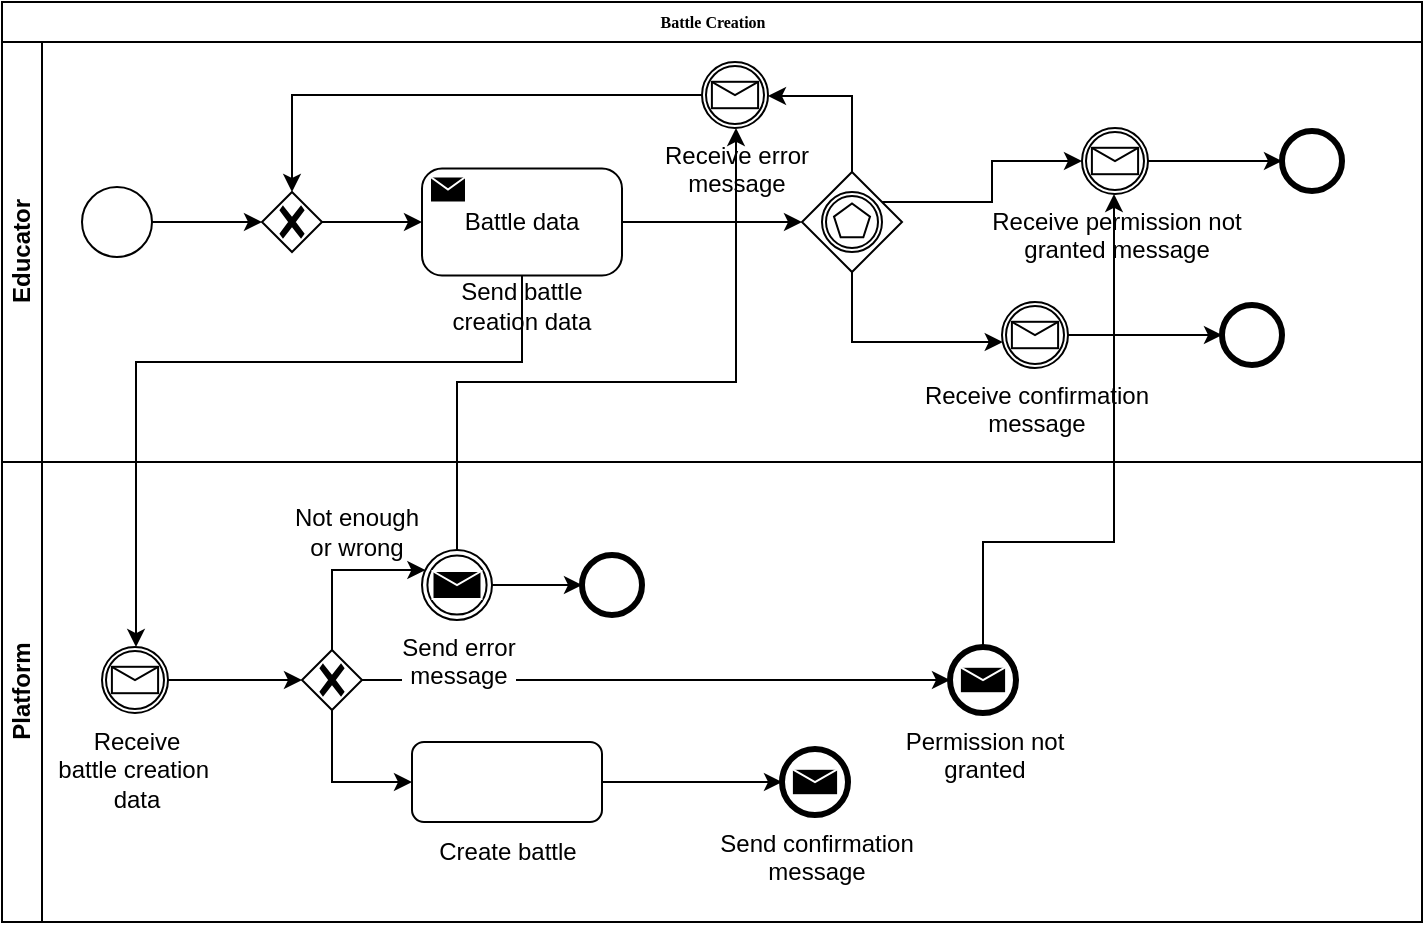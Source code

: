 <mxfile version="21.3.7" type="device">
  <diagram name="Page-1" id="c7488fd3-1785-93aa-aadb-54a6760d102a">
    <mxGraphModel dx="1027" dy="915" grid="1" gridSize="10" guides="1" tooltips="1" connect="1" arrows="1" fold="1" page="1" pageScale="1" pageWidth="1100" pageHeight="850" background="none" math="0" shadow="0">
      <root>
        <mxCell id="0" />
        <mxCell id="1" parent="0" />
        <mxCell id="CDbokZhid0h3c1UekMTh-214" value="Battle Creation" style="swimlane;html=1;childLayout=stackLayout;horizontal=1;startSize=20;horizontalStack=0;rounded=0;shadow=0;labelBackgroundColor=none;strokeWidth=1;fontFamily=Verdana;fontSize=8;align=center;" parent="1" vertex="1">
          <mxGeometry x="60" y="140" width="710" height="460" as="geometry" />
        </mxCell>
        <mxCell id="CDbokZhid0h3c1UekMTh-215" value="Educator" style="swimlane;html=1;startSize=20;horizontal=0;" parent="CDbokZhid0h3c1UekMTh-214" vertex="1">
          <mxGeometry y="20" width="710" height="210" as="geometry" />
        </mxCell>
        <mxCell id="CDbokZhid0h3c1UekMTh-418" style="edgeStyle=orthogonalEdgeStyle;rounded=0;orthogonalLoop=1;jettySize=auto;html=1;entryX=0;entryY=0.5;entryDx=0;entryDy=0;entryPerimeter=0;" parent="CDbokZhid0h3c1UekMTh-215" source="CDbokZhid0h3c1UekMTh-304" target="CDbokZhid0h3c1UekMTh-417" edge="1">
          <mxGeometry relative="1" as="geometry" />
        </mxCell>
        <mxCell id="CDbokZhid0h3c1UekMTh-304" value="" style="points=[[0.145,0.145,0],[0.5,0,0],[0.855,0.145,0],[1,0.5,0],[0.855,0.855,0],[0.5,1,0],[0.145,0.855,0],[0,0.5,0]];shape=mxgraph.bpmn.event;html=1;verticalLabelPosition=bottom;labelBackgroundColor=#ffffff;verticalAlign=top;align=center;perimeter=ellipsePerimeter;outlineConnect=0;aspect=fixed;outline=standard;symbol=general;" parent="CDbokZhid0h3c1UekMTh-215" vertex="1">
          <mxGeometry x="40" y="72.5" width="35" height="35" as="geometry" />
        </mxCell>
        <mxCell id="CDbokZhid0h3c1UekMTh-419" style="edgeStyle=orthogonalEdgeStyle;rounded=0;orthogonalLoop=1;jettySize=auto;html=1;entryX=0;entryY=0.5;entryDx=0;entryDy=0;entryPerimeter=0;" parent="CDbokZhid0h3c1UekMTh-215" source="CDbokZhid0h3c1UekMTh-417" edge="1">
          <mxGeometry relative="1" as="geometry">
            <mxPoint x="210" y="90" as="targetPoint" />
          </mxGeometry>
        </mxCell>
        <mxCell id="CDbokZhid0h3c1UekMTh-417" value="" style="points=[[0.25,0.25,0],[0.5,0,0],[0.75,0.25,0],[1,0.5,0],[0.75,0.75,0],[0.5,1,0],[0.25,0.75,0],[0,0.5,0]];shape=mxgraph.bpmn.gateway2;html=1;verticalLabelPosition=bottom;labelBackgroundColor=#ffffff;verticalAlign=top;align=center;perimeter=rhombusPerimeter;outlineConnect=0;outline=none;symbol=none;gwType=exclusive;" parent="CDbokZhid0h3c1UekMTh-215" vertex="1">
          <mxGeometry x="130" y="75" width="30" height="30" as="geometry" />
        </mxCell>
        <mxCell id="CDbokZhid0h3c1UekMTh-427" style="edgeStyle=orthogonalEdgeStyle;rounded=0;orthogonalLoop=1;jettySize=auto;html=1;entryX=0;entryY=0.5;entryDx=0;entryDy=0;entryPerimeter=0;" parent="CDbokZhid0h3c1UekMTh-215" source="CDbokZhid0h3c1UekMTh-420" target="CDbokZhid0h3c1UekMTh-387" edge="1">
          <mxGeometry relative="1" as="geometry" />
        </mxCell>
        <mxCell id="CDbokZhid0h3c1UekMTh-420" value="Battle data" style="points=[[0.25,0,0],[0.5,0,0],[0.75,0,0],[1,0.25,0],[1,0.5,0],[1,0.75,0],[0.75,1,0],[0.5,1,0],[0.25,1,0],[0,0.75,0],[0,0.5,0],[0,0.25,0]];shape=mxgraph.bpmn.task;whiteSpace=wrap;rectStyle=rounded;size=10;html=1;container=1;expand=0;collapsible=0;taskMarker=send;" parent="CDbokZhid0h3c1UekMTh-215" vertex="1">
          <mxGeometry x="210" y="63.25" width="100" height="53.5" as="geometry" />
        </mxCell>
        <mxCell id="CDbokZhid0h3c1UekMTh-421" value="&lt;div&gt;Send battle&lt;/div&gt;&lt;div&gt;creation data&lt;/div&gt;" style="text;html=1;strokeColor=none;fillColor=none;align=center;verticalAlign=middle;whiteSpace=wrap;rounded=0;" parent="CDbokZhid0h3c1UekMTh-215" vertex="1">
          <mxGeometry x="205" y="116.75" width="110" height="30" as="geometry" />
        </mxCell>
        <mxCell id="CDbokZhid0h3c1UekMTh-430" style="edgeStyle=orthogonalEdgeStyle;rounded=0;orthogonalLoop=1;jettySize=auto;html=1;" parent="CDbokZhid0h3c1UekMTh-215" source="CDbokZhid0h3c1UekMTh-387" target="CDbokZhid0h3c1UekMTh-389" edge="1">
          <mxGeometry relative="1" as="geometry">
            <Array as="points">
              <mxPoint x="425" y="27" />
            </Array>
          </mxGeometry>
        </mxCell>
        <mxCell id="CDbokZhid0h3c1UekMTh-445" style="edgeStyle=orthogonalEdgeStyle;rounded=0;orthogonalLoop=1;jettySize=auto;html=1;" parent="CDbokZhid0h3c1UekMTh-215" source="CDbokZhid0h3c1UekMTh-387" target="CDbokZhid0h3c1UekMTh-444" edge="1">
          <mxGeometry relative="1" as="geometry">
            <Array as="points">
              <mxPoint x="425" y="150" />
              <mxPoint x="507" y="150" />
            </Array>
          </mxGeometry>
        </mxCell>
        <mxCell id="PWZpDbweVa0cq_8GeGo4-9" style="edgeStyle=orthogonalEdgeStyle;rounded=0;orthogonalLoop=1;jettySize=auto;html=1;entryX=0;entryY=0.5;entryDx=0;entryDy=0;entryPerimeter=0;" edge="1" parent="CDbokZhid0h3c1UekMTh-215" source="CDbokZhid0h3c1UekMTh-387" target="PWZpDbweVa0cq_8GeGo4-8">
          <mxGeometry relative="1" as="geometry">
            <Array as="points">
              <mxPoint x="495" y="80" />
              <mxPoint x="495" y="59" />
            </Array>
          </mxGeometry>
        </mxCell>
        <mxCell id="CDbokZhid0h3c1UekMTh-387" value="" style="points=[[0.25,0.25,0],[0.5,0,0],[0.75,0.25,0],[1,0.5,0],[0.75,0.75,0],[0.5,1,0],[0.25,0.75,0],[0,0.5,0]];shape=mxgraph.bpmn.gateway2;html=1;verticalLabelPosition=bottom;labelBackgroundColor=#ffffff;verticalAlign=top;align=center;perimeter=rhombusPerimeter;outlineConnect=0;outline=catching;symbol=multiple;" parent="CDbokZhid0h3c1UekMTh-215" vertex="1">
          <mxGeometry x="400" y="65" width="50" height="50" as="geometry" />
        </mxCell>
        <mxCell id="CDbokZhid0h3c1UekMTh-431" style="edgeStyle=orthogonalEdgeStyle;rounded=0;orthogonalLoop=1;jettySize=auto;html=1;" parent="CDbokZhid0h3c1UekMTh-215" source="CDbokZhid0h3c1UekMTh-389" target="CDbokZhid0h3c1UekMTh-417" edge="1">
          <mxGeometry relative="1" as="geometry" />
        </mxCell>
        <mxCell id="CDbokZhid0h3c1UekMTh-389" value="&lt;div&gt;Receive error &lt;br&gt;&lt;/div&gt;&lt;div&gt;message&lt;br&gt;&lt;/div&gt;" style="points=[[0.145,0.145,0],[0.5,0,0],[0.855,0.145,0],[1,0.5,0],[0.855,0.855,0],[0.5,1,0],[0.145,0.855,0],[0,0.5,0]];shape=mxgraph.bpmn.event;html=1;verticalLabelPosition=bottom;labelBackgroundColor=#ffffff;verticalAlign=top;align=center;perimeter=ellipsePerimeter;outlineConnect=0;aspect=fixed;outline=catching;symbol=message;" parent="CDbokZhid0h3c1UekMTh-215" vertex="1">
          <mxGeometry x="350" y="10" width="33" height="33" as="geometry" />
        </mxCell>
        <mxCell id="CDbokZhid0h3c1UekMTh-446" style="edgeStyle=orthogonalEdgeStyle;rounded=0;orthogonalLoop=1;jettySize=auto;html=1;entryX=0;entryY=0.5;entryDx=0;entryDy=0;entryPerimeter=0;" parent="CDbokZhid0h3c1UekMTh-215" source="CDbokZhid0h3c1UekMTh-444" target="CDbokZhid0h3c1UekMTh-407" edge="1">
          <mxGeometry relative="1" as="geometry" />
        </mxCell>
        <mxCell id="CDbokZhid0h3c1UekMTh-444" value="&lt;div&gt;Receive confirmation&lt;/div&gt;&lt;div&gt;message&lt;br&gt;&lt;/div&gt;" style="points=[[0.145,0.145,0],[0.5,0,0],[0.855,0.145,0],[1,0.5,0],[0.855,0.855,0],[0.5,1,0],[0.145,0.855,0],[0,0.5,0]];shape=mxgraph.bpmn.event;html=1;verticalLabelPosition=bottom;labelBackgroundColor=#ffffff;verticalAlign=top;align=center;perimeter=ellipsePerimeter;outlineConnect=0;aspect=fixed;outline=catching;symbol=message;" parent="CDbokZhid0h3c1UekMTh-215" vertex="1">
          <mxGeometry x="500" y="130" width="33" height="33" as="geometry" />
        </mxCell>
        <mxCell id="CDbokZhid0h3c1UekMTh-407" value="" style="points=[[0.145,0.145,0],[0.5,0,0],[0.855,0.145,0],[1,0.5,0],[0.855,0.855,0],[0.5,1,0],[0.145,0.855,0],[0,0.5,0]];shape=mxgraph.bpmn.event;html=1;verticalLabelPosition=bottom;labelBackgroundColor=#ffffff;verticalAlign=top;align=center;perimeter=ellipsePerimeter;outlineConnect=0;aspect=fixed;outline=end;symbol=terminate2;" parent="CDbokZhid0h3c1UekMTh-215" vertex="1">
          <mxGeometry x="610" y="131.5" width="30" height="30" as="geometry" />
        </mxCell>
        <mxCell id="PWZpDbweVa0cq_8GeGo4-12" style="edgeStyle=orthogonalEdgeStyle;rounded=0;orthogonalLoop=1;jettySize=auto;html=1;entryX=0;entryY=0.5;entryDx=0;entryDy=0;entryPerimeter=0;" edge="1" parent="CDbokZhid0h3c1UekMTh-215" source="PWZpDbweVa0cq_8GeGo4-8" target="PWZpDbweVa0cq_8GeGo4-11">
          <mxGeometry relative="1" as="geometry" />
        </mxCell>
        <mxCell id="PWZpDbweVa0cq_8GeGo4-8" value="&lt;div&gt;Receive permission not &lt;br&gt;&lt;/div&gt;&lt;div&gt;granted message&lt;br&gt;&lt;/div&gt;" style="points=[[0.145,0.145,0],[0.5,0,0],[0.855,0.145,0],[1,0.5,0],[0.855,0.855,0],[0.5,1,0],[0.145,0.855,0],[0,0.5,0]];shape=mxgraph.bpmn.event;html=1;verticalLabelPosition=bottom;labelBackgroundColor=#ffffff;verticalAlign=top;align=center;perimeter=ellipsePerimeter;outlineConnect=0;aspect=fixed;outline=catching;symbol=message;" vertex="1" parent="CDbokZhid0h3c1UekMTh-215">
          <mxGeometry x="540" y="43" width="33" height="33" as="geometry" />
        </mxCell>
        <mxCell id="PWZpDbweVa0cq_8GeGo4-11" value="" style="points=[[0.145,0.145,0],[0.5,0,0],[0.855,0.145,0],[1,0.5,0],[0.855,0.855,0],[0.5,1,0],[0.145,0.855,0],[0,0.5,0]];shape=mxgraph.bpmn.event;html=1;verticalLabelPosition=bottom;labelBackgroundColor=#ffffff;verticalAlign=top;align=center;perimeter=ellipsePerimeter;outlineConnect=0;aspect=fixed;outline=end;symbol=terminate2;" vertex="1" parent="CDbokZhid0h3c1UekMTh-215">
          <mxGeometry x="640" y="44.5" width="30" height="30" as="geometry" />
        </mxCell>
        <mxCell id="CDbokZhid0h3c1UekMTh-423" style="edgeStyle=orthogonalEdgeStyle;rounded=0;orthogonalLoop=1;jettySize=auto;html=1;" parent="CDbokZhid0h3c1UekMTh-214" source="CDbokZhid0h3c1UekMTh-420" target="CDbokZhid0h3c1UekMTh-422" edge="1">
          <mxGeometry relative="1" as="geometry">
            <Array as="points">
              <mxPoint x="260" y="180" />
              <mxPoint x="67" y="180" />
            </Array>
          </mxGeometry>
        </mxCell>
        <mxCell id="CDbokZhid0h3c1UekMTh-436" style="edgeStyle=orthogonalEdgeStyle;rounded=0;orthogonalLoop=1;jettySize=auto;html=1;" parent="CDbokZhid0h3c1UekMTh-214" source="CDbokZhid0h3c1UekMTh-432" target="CDbokZhid0h3c1UekMTh-389" edge="1">
          <mxGeometry relative="1" as="geometry">
            <Array as="points">
              <mxPoint x="228" y="190" />
              <mxPoint x="367" y="190" />
            </Array>
          </mxGeometry>
        </mxCell>
        <mxCell id="CDbokZhid0h3c1UekMTh-308" value="Platform" style="swimlane;html=1;startSize=20;horizontal=0;" parent="CDbokZhid0h3c1UekMTh-214" vertex="1">
          <mxGeometry y="230" width="710" height="230" as="geometry" />
        </mxCell>
        <mxCell id="CDbokZhid0h3c1UekMTh-425" style="edgeStyle=orthogonalEdgeStyle;rounded=0;orthogonalLoop=1;jettySize=auto;html=1;entryX=0;entryY=0.5;entryDx=0;entryDy=0;entryPerimeter=0;" parent="CDbokZhid0h3c1UekMTh-308" source="CDbokZhid0h3c1UekMTh-422" target="CDbokZhid0h3c1UekMTh-403" edge="1">
          <mxGeometry relative="1" as="geometry" />
        </mxCell>
        <mxCell id="CDbokZhid0h3c1UekMTh-422" value="&lt;div&gt;Receive&lt;/div&gt;&lt;div&gt;battle creation&amp;nbsp;&lt;/div&gt;&lt;div&gt;data&lt;br&gt;&lt;/div&gt;" style="points=[[0.145,0.145,0],[0.5,0,0],[0.855,0.145,0],[1,0.5,0],[0.855,0.855,0],[0.5,1,0],[0.145,0.855,0],[0,0.5,0]];shape=mxgraph.bpmn.event;html=1;verticalLabelPosition=bottom;labelBackgroundColor=#ffffff;verticalAlign=top;align=center;perimeter=ellipsePerimeter;outlineConnect=0;aspect=fixed;outline=catching;symbol=message;" parent="CDbokZhid0h3c1UekMTh-308" vertex="1">
          <mxGeometry x="50" y="92.5" width="33" height="33" as="geometry" />
        </mxCell>
        <mxCell id="CDbokZhid0h3c1UekMTh-433" style="edgeStyle=orthogonalEdgeStyle;rounded=0;orthogonalLoop=1;jettySize=auto;html=1;" parent="CDbokZhid0h3c1UekMTh-308" source="CDbokZhid0h3c1UekMTh-403" target="CDbokZhid0h3c1UekMTh-432" edge="1">
          <mxGeometry relative="1" as="geometry">
            <Array as="points">
              <mxPoint x="165" y="54" />
            </Array>
          </mxGeometry>
        </mxCell>
        <mxCell id="CDbokZhid0h3c1UekMTh-438" style="edgeStyle=orthogonalEdgeStyle;rounded=0;orthogonalLoop=1;jettySize=auto;html=1;" parent="CDbokZhid0h3c1UekMTh-308" source="CDbokZhid0h3c1UekMTh-403" target="CDbokZhid0h3c1UekMTh-437" edge="1">
          <mxGeometry relative="1" as="geometry">
            <Array as="points">
              <mxPoint x="165" y="160" />
            </Array>
          </mxGeometry>
        </mxCell>
        <mxCell id="PWZpDbweVa0cq_8GeGo4-5" style="edgeStyle=orthogonalEdgeStyle;rounded=0;orthogonalLoop=1;jettySize=auto;html=1;entryX=0;entryY=0.5;entryDx=0;entryDy=0;entryPerimeter=0;" edge="1" parent="CDbokZhid0h3c1UekMTh-308" source="CDbokZhid0h3c1UekMTh-403" target="PWZpDbweVa0cq_8GeGo4-4">
          <mxGeometry relative="1" as="geometry">
            <Array as="points">
              <mxPoint x="250" y="109" />
              <mxPoint x="250" y="109" />
            </Array>
          </mxGeometry>
        </mxCell>
        <mxCell id="CDbokZhid0h3c1UekMTh-403" value="" style="points=[[0.25,0.25,0],[0.5,0,0],[0.75,0.25,0],[1,0.5,0],[0.75,0.75,0],[0.5,1,0],[0.25,0.75,0],[0,0.5,0]];shape=mxgraph.bpmn.gateway2;html=1;verticalLabelPosition=bottom;labelBackgroundColor=#ffffff;verticalAlign=top;align=center;perimeter=rhombusPerimeter;outlineConnect=0;outline=none;symbol=none;gwType=exclusive;" parent="CDbokZhid0h3c1UekMTh-308" vertex="1">
          <mxGeometry x="150" y="94" width="30" height="30" as="geometry" />
        </mxCell>
        <mxCell id="CDbokZhid0h3c1UekMTh-441" style="edgeStyle=orthogonalEdgeStyle;rounded=0;orthogonalLoop=1;jettySize=auto;html=1;" parent="CDbokZhid0h3c1UekMTh-308" source="CDbokZhid0h3c1UekMTh-432" target="CDbokZhid0h3c1UekMTh-440" edge="1">
          <mxGeometry relative="1" as="geometry" />
        </mxCell>
        <mxCell id="CDbokZhid0h3c1UekMTh-432" value="&lt;div&gt;Send error &lt;br&gt;&lt;/div&gt;&lt;div&gt;message&lt;br&gt;&lt;/div&gt;" style="points=[[0.145,0.145,0],[0.5,0,0],[0.855,0.145,0],[1,0.5,0],[0.855,0.855,0],[0.5,1,0],[0.145,0.855,0],[0,0.5,0]];shape=mxgraph.bpmn.event;html=1;verticalLabelPosition=bottom;labelBackgroundColor=#ffffff;verticalAlign=top;align=center;perimeter=ellipsePerimeter;outlineConnect=0;aspect=fixed;outline=throwing;symbol=message;" parent="CDbokZhid0h3c1UekMTh-308" vertex="1">
          <mxGeometry x="210.001" y="44" width="35" height="35" as="geometry" />
        </mxCell>
        <mxCell id="CDbokZhid0h3c1UekMTh-435" value="&lt;div&gt;Not enough&lt;/div&gt;&lt;div&gt;or wrong&lt;br&gt;&lt;/div&gt;" style="text;html=1;strokeColor=none;fillColor=none;align=center;verticalAlign=middle;whiteSpace=wrap;rounded=0;" parent="CDbokZhid0h3c1UekMTh-308" vertex="1">
          <mxGeometry x="135" y="20" width="85" height="30" as="geometry" />
        </mxCell>
        <mxCell id="CDbokZhid0h3c1UekMTh-443" style="edgeStyle=orthogonalEdgeStyle;rounded=0;orthogonalLoop=1;jettySize=auto;html=1;entryX=0;entryY=0.5;entryDx=0;entryDy=0;entryPerimeter=0;" parent="CDbokZhid0h3c1UekMTh-308" source="CDbokZhid0h3c1UekMTh-437" target="CDbokZhid0h3c1UekMTh-442" edge="1">
          <mxGeometry relative="1" as="geometry" />
        </mxCell>
        <mxCell id="CDbokZhid0h3c1UekMTh-437" value="" style="rounded=1;whiteSpace=wrap;html=1;" parent="CDbokZhid0h3c1UekMTh-308" vertex="1">
          <mxGeometry x="205" y="140" width="95" height="40" as="geometry" />
        </mxCell>
        <mxCell id="CDbokZhid0h3c1UekMTh-439" value="Create battle" style="text;html=1;strokeColor=none;fillColor=none;align=center;verticalAlign=middle;whiteSpace=wrap;rounded=0;" parent="CDbokZhid0h3c1UekMTh-308" vertex="1">
          <mxGeometry x="197.5" y="180" width="110" height="30" as="geometry" />
        </mxCell>
        <mxCell id="CDbokZhid0h3c1UekMTh-440" value="" style="points=[[0.145,0.145,0],[0.5,0,0],[0.855,0.145,0],[1,0.5,0],[0.855,0.855,0],[0.5,1,0],[0.145,0.855,0],[0,0.5,0]];shape=mxgraph.bpmn.event;html=1;verticalLabelPosition=bottom;labelBackgroundColor=#ffffff;verticalAlign=top;align=center;perimeter=ellipsePerimeter;outlineConnect=0;aspect=fixed;outline=end;symbol=terminate2;" parent="CDbokZhid0h3c1UekMTh-308" vertex="1">
          <mxGeometry x="290" y="46.5" width="30" height="30" as="geometry" />
        </mxCell>
        <mxCell id="CDbokZhid0h3c1UekMTh-442" value="&lt;div&gt;Send confirmation&lt;/div&gt;&lt;div&gt;message&lt;br&gt;&lt;/div&gt;" style="points=[[0.145,0.145,0],[0.5,0,0],[0.855,0.145,0],[1,0.5,0],[0.855,0.855,0],[0.5,1,0],[0.145,0.855,0],[0,0.5,0]];shape=mxgraph.bpmn.event;html=1;verticalLabelPosition=bottom;labelBackgroundColor=#ffffff;verticalAlign=top;align=center;perimeter=ellipsePerimeter;outlineConnect=0;aspect=fixed;outline=end;symbol=message;" parent="CDbokZhid0h3c1UekMTh-308" vertex="1">
          <mxGeometry x="390" y="143.5" width="33" height="33" as="geometry" />
        </mxCell>
        <mxCell id="PWZpDbweVa0cq_8GeGo4-4" value="&lt;div&gt;Permission not&lt;/div&gt;&lt;div&gt;granted&lt;br&gt;&lt;/div&gt;" style="points=[[0.145,0.145,0],[0.5,0,0],[0.855,0.145,0],[1,0.5,0],[0.855,0.855,0],[0.5,1,0],[0.145,0.855,0],[0,0.5,0]];shape=mxgraph.bpmn.event;html=1;verticalLabelPosition=bottom;labelBackgroundColor=#ffffff;verticalAlign=top;align=center;perimeter=ellipsePerimeter;outlineConnect=0;aspect=fixed;outline=end;symbol=message;" vertex="1" parent="CDbokZhid0h3c1UekMTh-308">
          <mxGeometry x="474" y="92.5" width="33" height="33" as="geometry" />
        </mxCell>
        <mxCell id="PWZpDbweVa0cq_8GeGo4-10" style="edgeStyle=orthogonalEdgeStyle;rounded=0;orthogonalLoop=1;jettySize=auto;html=1;" edge="1" parent="CDbokZhid0h3c1UekMTh-214" source="PWZpDbweVa0cq_8GeGo4-4" target="PWZpDbweVa0cq_8GeGo4-8">
          <mxGeometry relative="1" as="geometry">
            <Array as="points">
              <mxPoint x="490" y="270" />
              <mxPoint x="556" y="270" />
            </Array>
          </mxGeometry>
        </mxCell>
      </root>
    </mxGraphModel>
  </diagram>
</mxfile>
